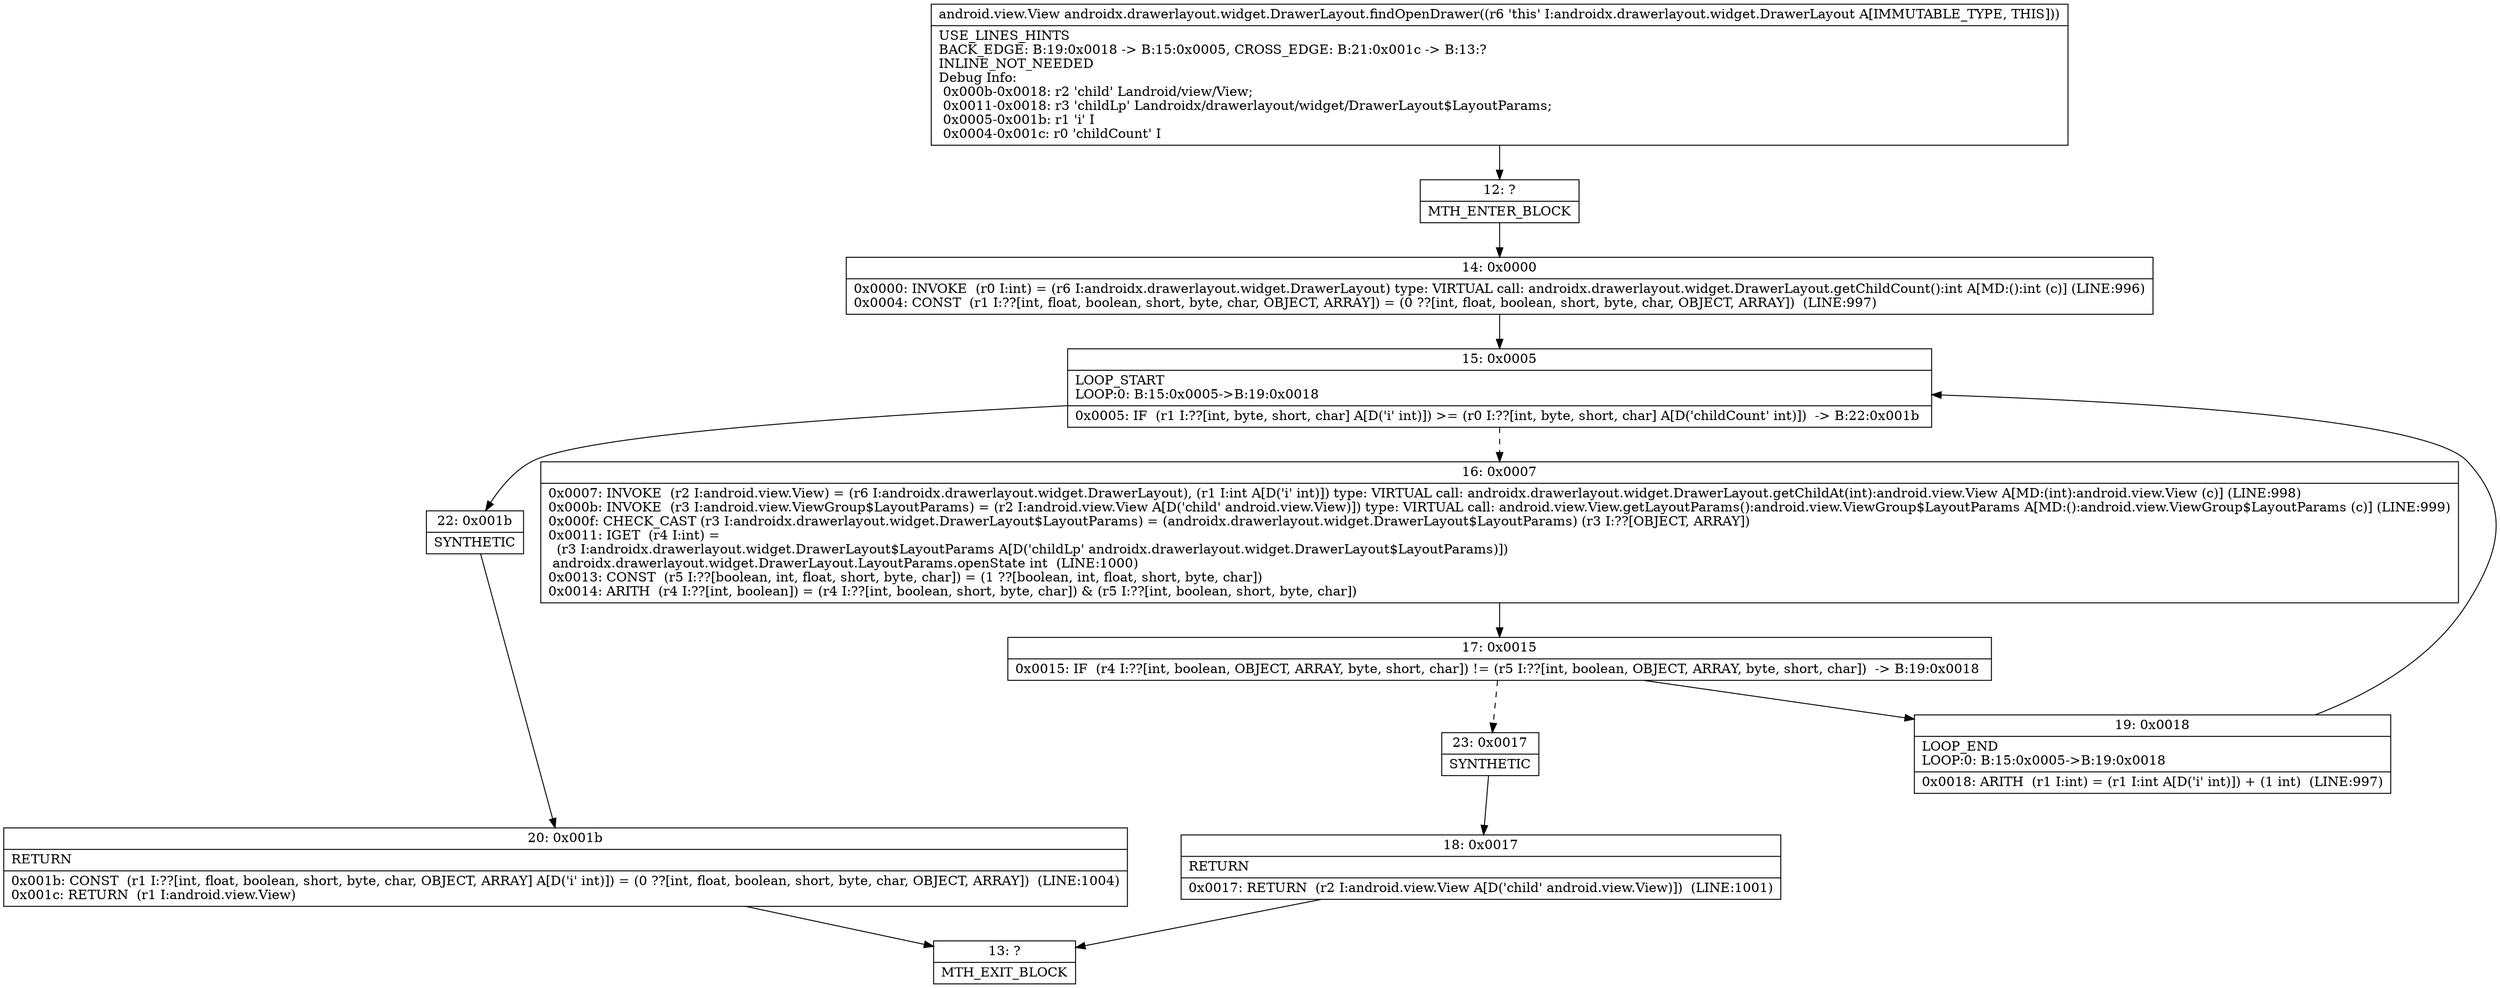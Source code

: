 digraph "CFG forandroidx.drawerlayout.widget.DrawerLayout.findOpenDrawer()Landroid\/view\/View;" {
Node_12 [shape=record,label="{12\:\ ?|MTH_ENTER_BLOCK\l}"];
Node_14 [shape=record,label="{14\:\ 0x0000|0x0000: INVOKE  (r0 I:int) = (r6 I:androidx.drawerlayout.widget.DrawerLayout) type: VIRTUAL call: androidx.drawerlayout.widget.DrawerLayout.getChildCount():int A[MD:():int (c)] (LINE:996)\l0x0004: CONST  (r1 I:??[int, float, boolean, short, byte, char, OBJECT, ARRAY]) = (0 ??[int, float, boolean, short, byte, char, OBJECT, ARRAY])  (LINE:997)\l}"];
Node_15 [shape=record,label="{15\:\ 0x0005|LOOP_START\lLOOP:0: B:15:0x0005\-\>B:19:0x0018\l|0x0005: IF  (r1 I:??[int, byte, short, char] A[D('i' int)]) \>= (r0 I:??[int, byte, short, char] A[D('childCount' int)])  \-\> B:22:0x001b \l}"];
Node_16 [shape=record,label="{16\:\ 0x0007|0x0007: INVOKE  (r2 I:android.view.View) = (r6 I:androidx.drawerlayout.widget.DrawerLayout), (r1 I:int A[D('i' int)]) type: VIRTUAL call: androidx.drawerlayout.widget.DrawerLayout.getChildAt(int):android.view.View A[MD:(int):android.view.View (c)] (LINE:998)\l0x000b: INVOKE  (r3 I:android.view.ViewGroup$LayoutParams) = (r2 I:android.view.View A[D('child' android.view.View)]) type: VIRTUAL call: android.view.View.getLayoutParams():android.view.ViewGroup$LayoutParams A[MD:():android.view.ViewGroup$LayoutParams (c)] (LINE:999)\l0x000f: CHECK_CAST (r3 I:androidx.drawerlayout.widget.DrawerLayout$LayoutParams) = (androidx.drawerlayout.widget.DrawerLayout$LayoutParams) (r3 I:??[OBJECT, ARRAY]) \l0x0011: IGET  (r4 I:int) = \l  (r3 I:androidx.drawerlayout.widget.DrawerLayout$LayoutParams A[D('childLp' androidx.drawerlayout.widget.DrawerLayout$LayoutParams)])\l androidx.drawerlayout.widget.DrawerLayout.LayoutParams.openState int  (LINE:1000)\l0x0013: CONST  (r5 I:??[boolean, int, float, short, byte, char]) = (1 ??[boolean, int, float, short, byte, char]) \l0x0014: ARITH  (r4 I:??[int, boolean]) = (r4 I:??[int, boolean, short, byte, char]) & (r5 I:??[int, boolean, short, byte, char]) \l}"];
Node_17 [shape=record,label="{17\:\ 0x0015|0x0015: IF  (r4 I:??[int, boolean, OBJECT, ARRAY, byte, short, char]) != (r5 I:??[int, boolean, OBJECT, ARRAY, byte, short, char])  \-\> B:19:0x0018 \l}"];
Node_19 [shape=record,label="{19\:\ 0x0018|LOOP_END\lLOOP:0: B:15:0x0005\-\>B:19:0x0018\l|0x0018: ARITH  (r1 I:int) = (r1 I:int A[D('i' int)]) + (1 int)  (LINE:997)\l}"];
Node_23 [shape=record,label="{23\:\ 0x0017|SYNTHETIC\l}"];
Node_18 [shape=record,label="{18\:\ 0x0017|RETURN\l|0x0017: RETURN  (r2 I:android.view.View A[D('child' android.view.View)])  (LINE:1001)\l}"];
Node_13 [shape=record,label="{13\:\ ?|MTH_EXIT_BLOCK\l}"];
Node_22 [shape=record,label="{22\:\ 0x001b|SYNTHETIC\l}"];
Node_20 [shape=record,label="{20\:\ 0x001b|RETURN\l|0x001b: CONST  (r1 I:??[int, float, boolean, short, byte, char, OBJECT, ARRAY] A[D('i' int)]) = (0 ??[int, float, boolean, short, byte, char, OBJECT, ARRAY])  (LINE:1004)\l0x001c: RETURN  (r1 I:android.view.View) \l}"];
MethodNode[shape=record,label="{android.view.View androidx.drawerlayout.widget.DrawerLayout.findOpenDrawer((r6 'this' I:androidx.drawerlayout.widget.DrawerLayout A[IMMUTABLE_TYPE, THIS]))  | USE_LINES_HINTS\lBACK_EDGE: B:19:0x0018 \-\> B:15:0x0005, CROSS_EDGE: B:21:0x001c \-\> B:13:?\lINLINE_NOT_NEEDED\lDebug Info:\l  0x000b\-0x0018: r2 'child' Landroid\/view\/View;\l  0x0011\-0x0018: r3 'childLp' Landroidx\/drawerlayout\/widget\/DrawerLayout$LayoutParams;\l  0x0005\-0x001b: r1 'i' I\l  0x0004\-0x001c: r0 'childCount' I\l}"];
MethodNode -> Node_12;Node_12 -> Node_14;
Node_14 -> Node_15;
Node_15 -> Node_16[style=dashed];
Node_15 -> Node_22;
Node_16 -> Node_17;
Node_17 -> Node_19;
Node_17 -> Node_23[style=dashed];
Node_19 -> Node_15;
Node_23 -> Node_18;
Node_18 -> Node_13;
Node_22 -> Node_20;
Node_20 -> Node_13;
}


